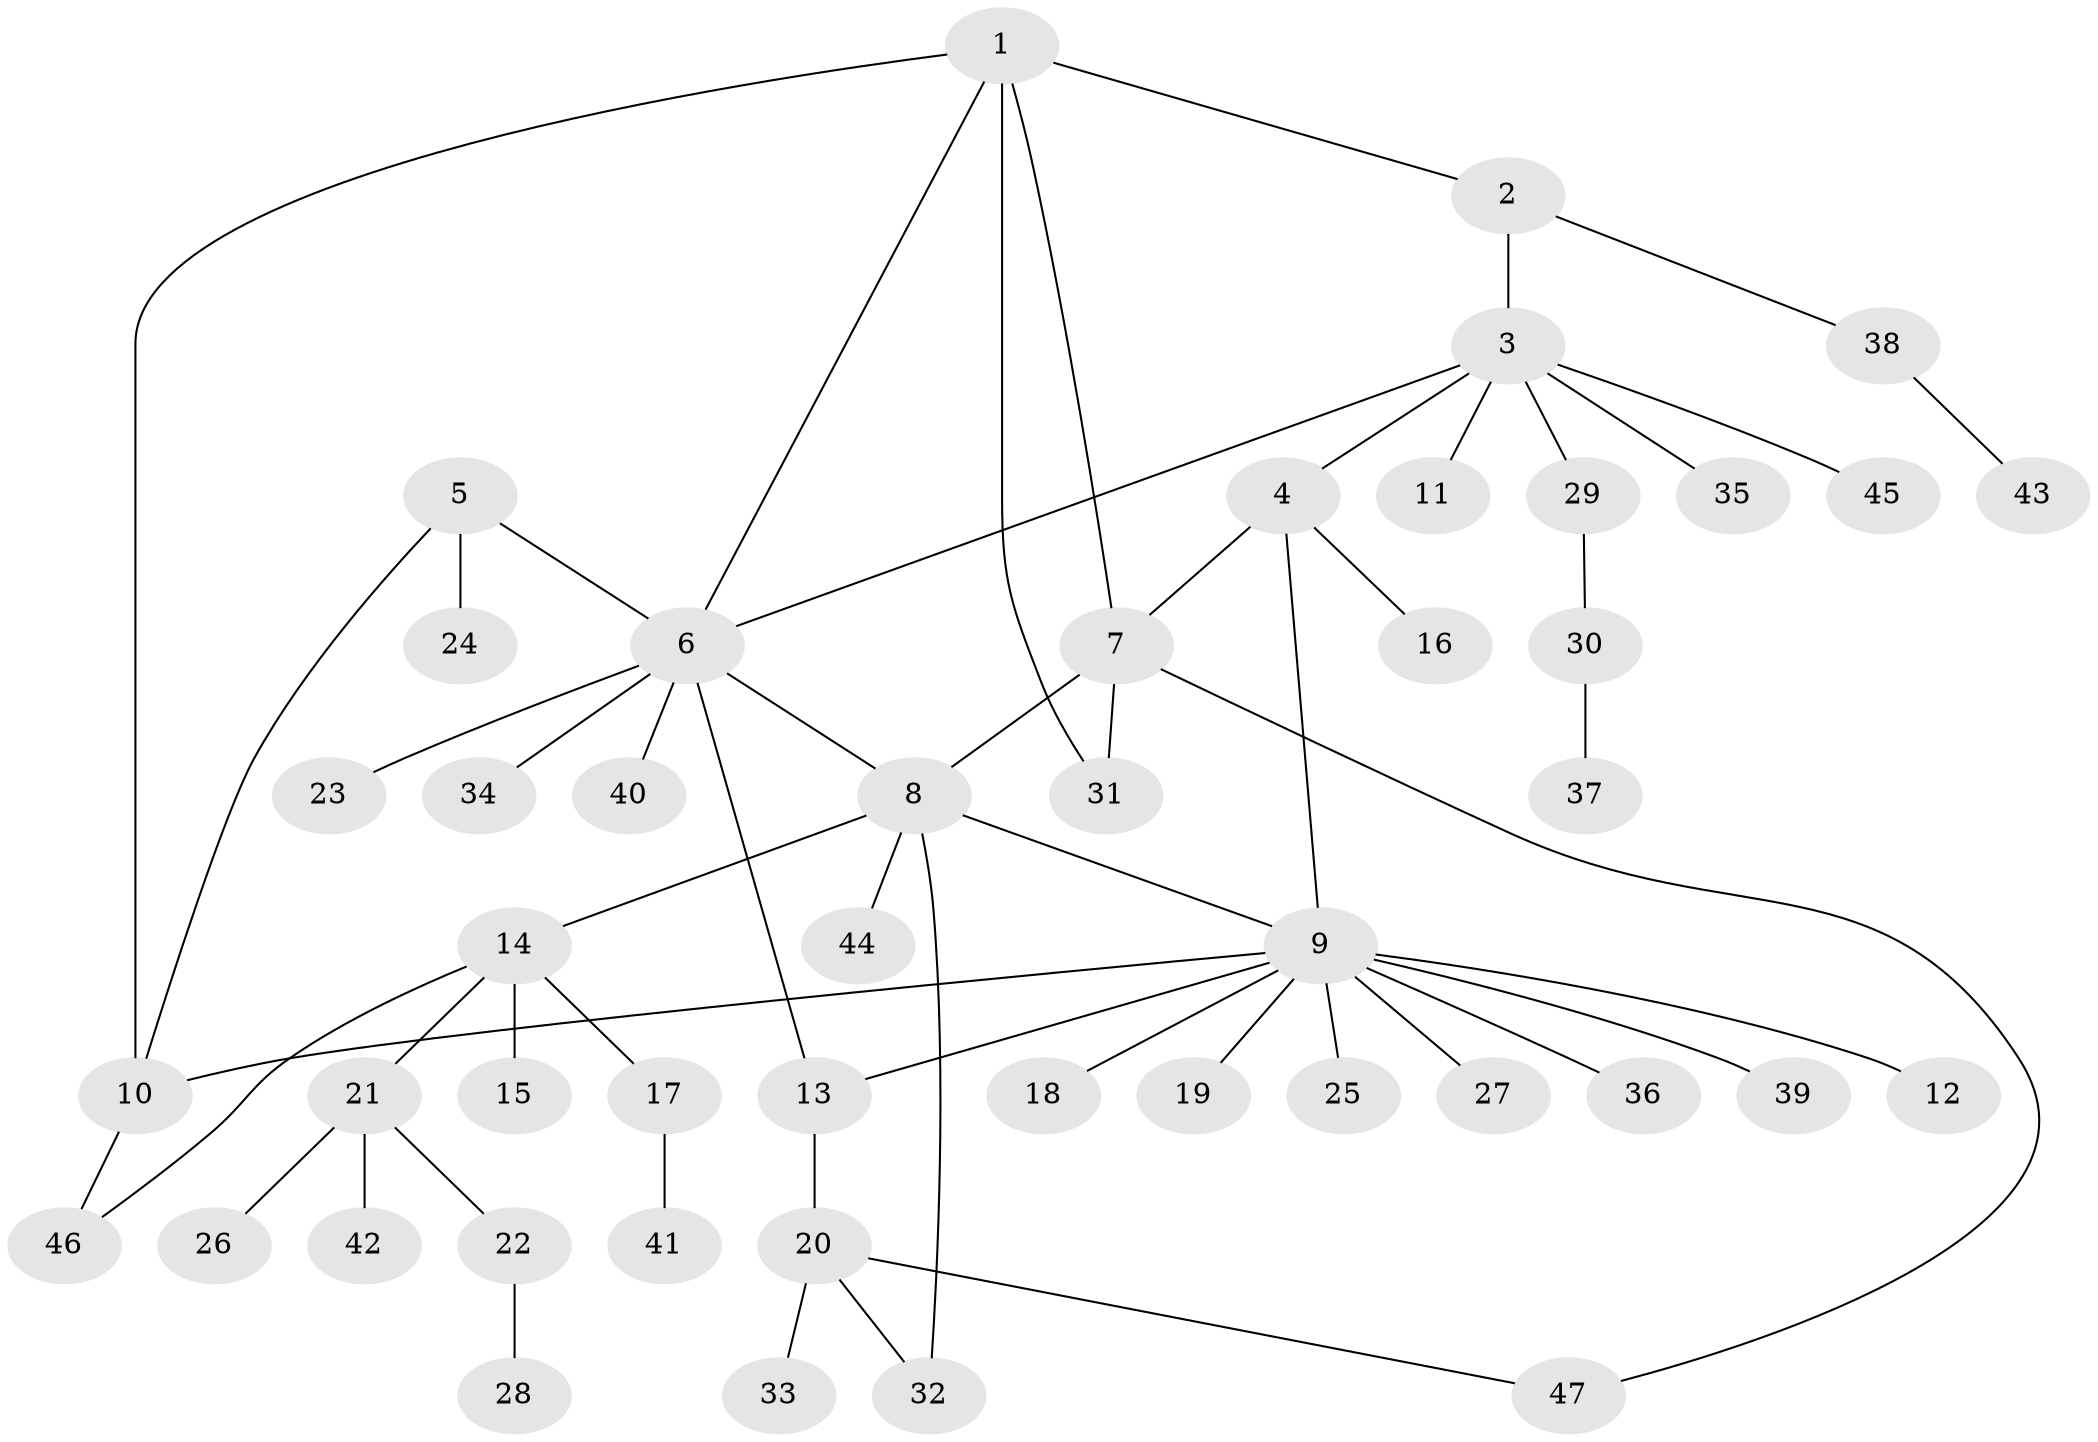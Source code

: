 // coarse degree distribution, {3: 0.16666666666666666, 9: 0.041666666666666664, 1: 0.4583333333333333, 8: 0.041666666666666664, 2: 0.125, 6: 0.041666666666666664, 5: 0.08333333333333333, 4: 0.041666666666666664}
// Generated by graph-tools (version 1.1) at 2025/37/03/04/25 23:37:47]
// undirected, 47 vertices, 57 edges
graph export_dot {
  node [color=gray90,style=filled];
  1;
  2;
  3;
  4;
  5;
  6;
  7;
  8;
  9;
  10;
  11;
  12;
  13;
  14;
  15;
  16;
  17;
  18;
  19;
  20;
  21;
  22;
  23;
  24;
  25;
  26;
  27;
  28;
  29;
  30;
  31;
  32;
  33;
  34;
  35;
  36;
  37;
  38;
  39;
  40;
  41;
  42;
  43;
  44;
  45;
  46;
  47;
  1 -- 2;
  1 -- 6;
  1 -- 7;
  1 -- 10;
  1 -- 31;
  2 -- 3;
  2 -- 38;
  3 -- 4;
  3 -- 6;
  3 -- 11;
  3 -- 29;
  3 -- 35;
  3 -- 45;
  4 -- 7;
  4 -- 9;
  4 -- 16;
  5 -- 6;
  5 -- 10;
  5 -- 24;
  6 -- 8;
  6 -- 13;
  6 -- 23;
  6 -- 34;
  6 -- 40;
  7 -- 8;
  7 -- 31;
  7 -- 47;
  8 -- 9;
  8 -- 14;
  8 -- 32;
  8 -- 44;
  9 -- 10;
  9 -- 12;
  9 -- 13;
  9 -- 18;
  9 -- 19;
  9 -- 25;
  9 -- 27;
  9 -- 36;
  9 -- 39;
  10 -- 46;
  13 -- 20;
  14 -- 15;
  14 -- 17;
  14 -- 21;
  14 -- 46;
  17 -- 41;
  20 -- 32;
  20 -- 33;
  20 -- 47;
  21 -- 22;
  21 -- 26;
  21 -- 42;
  22 -- 28;
  29 -- 30;
  30 -- 37;
  38 -- 43;
}
